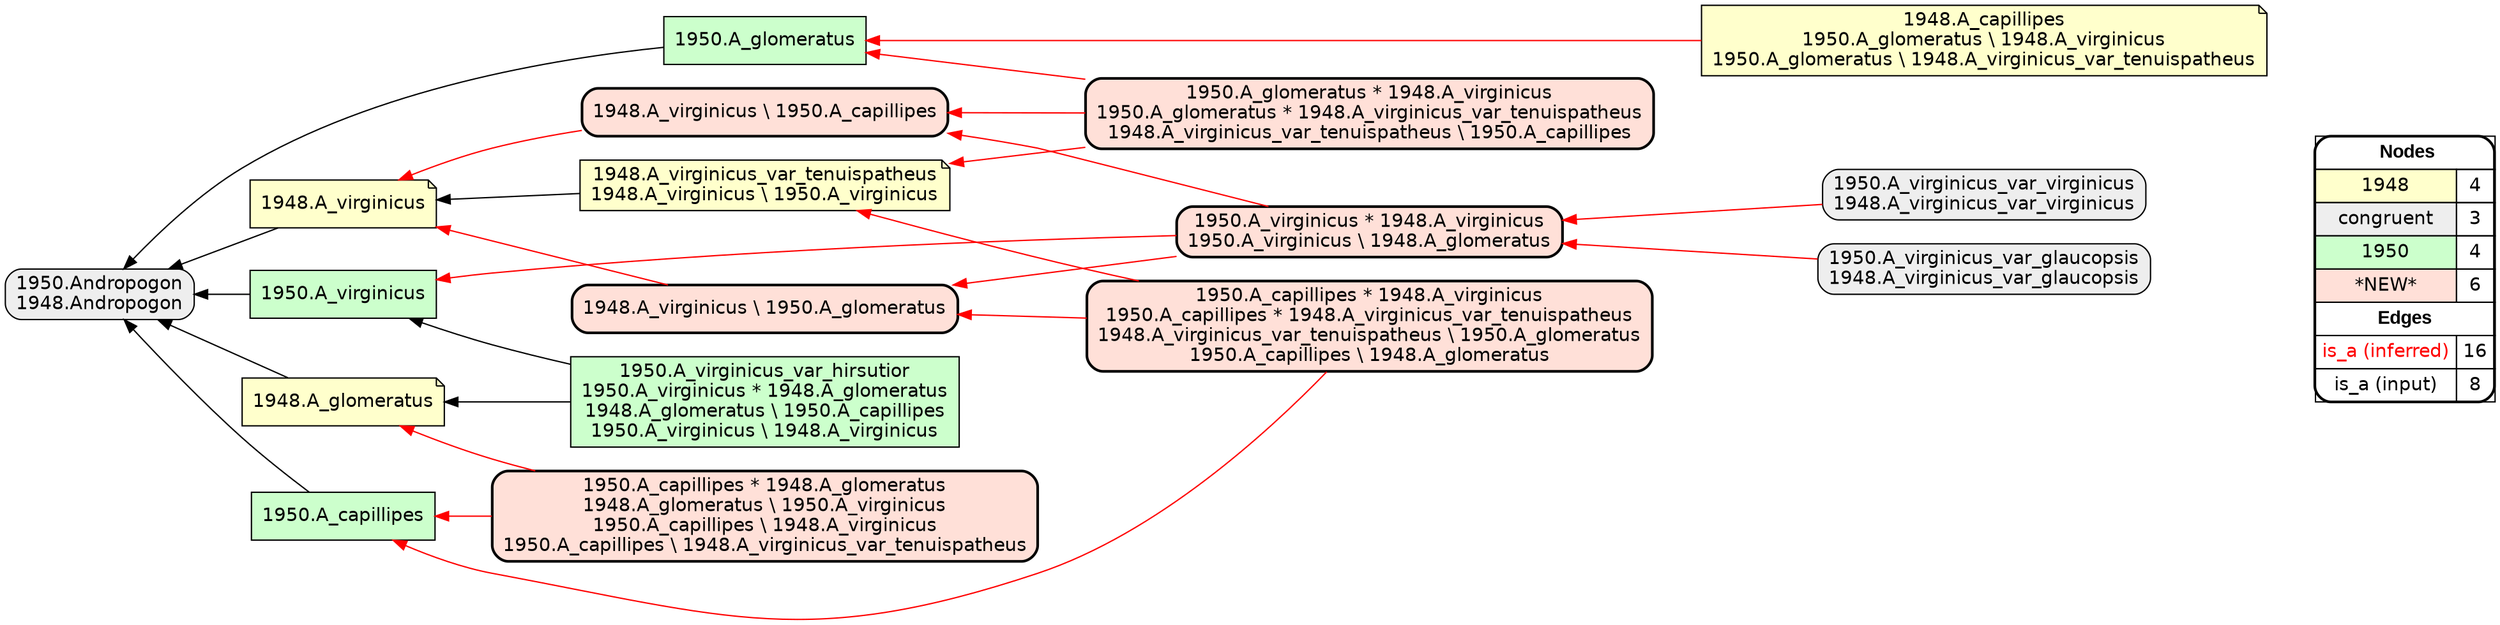 digraph{
rankdir=RL
node[shape=note style=filled fillcolor="#FFFFCC" fontname="helvetica"] 
"1948.A_capillipes\n1950.A_glomeratus \\ 1948.A_virginicus\n1950.A_glomeratus \\ 1948.A_virginicus_var_tenuispatheus"
"1948.A_virginicus"
"1948.A_glomeratus"
"1948.A_virginicus_var_tenuispatheus\n1948.A_virginicus \\ 1950.A_virginicus"
node[shape=box style="filled,rounded" fillcolor="#EEEEEE" fontname="helvetica"] 
"1950.A_virginicus_var_glaucopsis\n1948.A_virginicus_var_glaucopsis"
"1950.Andropogon\n1948.Andropogon"
"1950.A_virginicus_var_virginicus\n1948.A_virginicus_var_virginicus"
node[shape=box style=filled fillcolor="#CCFFCC" fontname="helvetica"] 
"1950.A_virginicus_var_hirsutior\n1950.A_virginicus * 1948.A_glomeratus\n1948.A_glomeratus \\ 1950.A_capillipes\n1950.A_virginicus \\ 1948.A_virginicus"
"1950.A_capillipes"
"1950.A_virginicus"
"1950.A_glomeratus"
node[shape=box style="filled,rounded,bold" fillcolor="#FFE0D8" fontname="helvetica"] 
"1950.A_glomeratus * 1948.A_virginicus\n1950.A_glomeratus * 1948.A_virginicus_var_tenuispatheus\n1948.A_virginicus_var_tenuispatheus \\ 1950.A_capillipes"
"1950.A_capillipes * 1948.A_virginicus\n1950.A_capillipes * 1948.A_virginicus_var_tenuispatheus\n1948.A_virginicus_var_tenuispatheus \\ 1950.A_glomeratus\n1950.A_capillipes \\ 1948.A_glomeratus"
"1950.A_capillipes * 1948.A_glomeratus\n1948.A_glomeratus \\ 1950.A_virginicus\n1950.A_capillipes \\ 1948.A_virginicus\n1950.A_capillipes \\ 1948.A_virginicus_var_tenuispatheus"
"1948.A_virginicus \\ 1950.A_glomeratus"
"1948.A_virginicus \\ 1950.A_capillipes"
"1950.A_virginicus * 1948.A_virginicus\n1950.A_virginicus \\ 1948.A_glomeratus"
edge[arrowhead=normal style=dotted color="#000000" constraint=true penwidth=1]
edge[arrowhead=normal style=solid color="#FF0000" constraint=true penwidth=1]
"1950.A_capillipes * 1948.A_virginicus\n1950.A_capillipes * 1948.A_virginicus_var_tenuispatheus\n1948.A_virginicus_var_tenuispatheus \\ 1950.A_glomeratus\n1950.A_capillipes \\ 1948.A_glomeratus" -> "1950.A_capillipes"
"1950.A_virginicus_var_virginicus\n1948.A_virginicus_var_virginicus" -> "1950.A_virginicus * 1948.A_virginicus\n1950.A_virginicus \\ 1948.A_glomeratus"
"1950.A_capillipes * 1948.A_virginicus\n1950.A_capillipes * 1948.A_virginicus_var_tenuispatheus\n1948.A_virginicus_var_tenuispatheus \\ 1950.A_glomeratus\n1950.A_capillipes \\ 1948.A_glomeratus" -> "1948.A_virginicus \\ 1950.A_glomeratus"
"1950.A_virginicus_var_glaucopsis\n1948.A_virginicus_var_glaucopsis" -> "1950.A_virginicus * 1948.A_virginicus\n1950.A_virginicus \\ 1948.A_glomeratus"
"1950.A_capillipes * 1948.A_glomeratus\n1948.A_glomeratus \\ 1950.A_virginicus\n1950.A_capillipes \\ 1948.A_virginicus\n1950.A_capillipes \\ 1948.A_virginicus_var_tenuispatheus" -> "1950.A_capillipes"
"1948.A_capillipes\n1950.A_glomeratus \\ 1948.A_virginicus\n1950.A_glomeratus \\ 1948.A_virginicus_var_tenuispatheus" -> "1950.A_glomeratus"
"1948.A_virginicus \\ 1950.A_capillipes" -> "1948.A_virginicus"
"1950.A_virginicus * 1948.A_virginicus\n1950.A_virginicus \\ 1948.A_glomeratus" -> "1948.A_virginicus \\ 1950.A_capillipes"
"1948.A_virginicus \\ 1950.A_glomeratus" -> "1948.A_virginicus"
"1950.A_glomeratus * 1948.A_virginicus\n1950.A_glomeratus * 1948.A_virginicus_var_tenuispatheus\n1948.A_virginicus_var_tenuispatheus \\ 1950.A_capillipes" -> "1950.A_glomeratus"
"1950.A_virginicus * 1948.A_virginicus\n1950.A_virginicus \\ 1948.A_glomeratus" -> "1948.A_virginicus \\ 1950.A_glomeratus"
"1950.A_glomeratus * 1948.A_virginicus\n1950.A_glomeratus * 1948.A_virginicus_var_tenuispatheus\n1948.A_virginicus_var_tenuispatheus \\ 1950.A_capillipes" -> "1948.A_virginicus \\ 1950.A_capillipes"
"1950.A_virginicus * 1948.A_virginicus\n1950.A_virginicus \\ 1948.A_glomeratus" -> "1950.A_virginicus"
"1950.A_capillipes * 1948.A_virginicus\n1950.A_capillipes * 1948.A_virginicus_var_tenuispatheus\n1948.A_virginicus_var_tenuispatheus \\ 1950.A_glomeratus\n1950.A_capillipes \\ 1948.A_glomeratus" -> "1948.A_virginicus_var_tenuispatheus\n1948.A_virginicus \\ 1950.A_virginicus"
"1950.A_capillipes * 1948.A_glomeratus\n1948.A_glomeratus \\ 1950.A_virginicus\n1950.A_capillipes \\ 1948.A_virginicus\n1950.A_capillipes \\ 1948.A_virginicus_var_tenuispatheus" -> "1948.A_glomeratus"
"1950.A_glomeratus * 1948.A_virginicus\n1950.A_glomeratus * 1948.A_virginicus_var_tenuispatheus\n1948.A_virginicus_var_tenuispatheus \\ 1950.A_capillipes" -> "1948.A_virginicus_var_tenuispatheus\n1948.A_virginicus \\ 1950.A_virginicus"
edge[arrowhead=normal style=solid color="#000000" constraint=true penwidth=1]
"1948.A_virginicus" -> "1950.Andropogon\n1948.Andropogon"
"1950.A_virginicus_var_hirsutior\n1950.A_virginicus * 1948.A_glomeratus\n1948.A_glomeratus \\ 1950.A_capillipes\n1950.A_virginicus \\ 1948.A_virginicus" -> "1948.A_glomeratus"
"1948.A_glomeratus" -> "1950.Andropogon\n1948.Andropogon"
"1950.A_glomeratus" -> "1950.Andropogon\n1948.Andropogon"
"1950.A_virginicus_var_hirsutior\n1950.A_virginicus * 1948.A_glomeratus\n1948.A_glomeratus \\ 1950.A_capillipes\n1950.A_virginicus \\ 1948.A_virginicus" -> "1950.A_virginicus"
"1950.A_virginicus" -> "1950.Andropogon\n1948.Andropogon"
"1950.A_capillipes" -> "1950.Andropogon\n1948.Andropogon"
"1948.A_virginicus_var_tenuispatheus\n1948.A_virginicus \\ 1950.A_virginicus" -> "1948.A_virginicus"
node[shape=box] 
{rank=source Legend [fillcolor= white margin=0 label=< 
 <TABLE BORDER="0" CELLBORDER="1" CELLSPACING="0" CELLPADDING="4"> 
<TR> <TD COLSPAN="2"><font face="Arial Black"> Nodes</font></TD> </TR> 
<TR> 
 <TD bgcolor="#FFFFCC" fontname="helvetica">1948</TD> 
 <TD>4</TD> 
 </TR> 
<TR> 
 <TD bgcolor="#EEEEEE" fontname="helvetica">congruent</TD> 
 <TD>3</TD> 
 </TR> 
<TR> 
 <TD bgcolor="#CCFFCC" fontname="helvetica">1950</TD> 
 <TD>4</TD> 
 </TR> 
<TR> 
 <TD bgcolor="#FFE0D8" fontname="helvetica">*NEW*</TD> 
 <TD>6</TD> 
 </TR> 
<TR> <TD COLSPAN="2"><font face = "Arial Black"> Edges </font></TD> </TR> 
<TR> 
 <TD><font color ="#FF0000">is_a (inferred)</font></TD><TD>16</TD>
</TR>
<TR> 
 <TD><font color ="#000000">is_a (input)</font></TD><TD>8</TD>
</TR>
</TABLE> 
 >] } 
}
